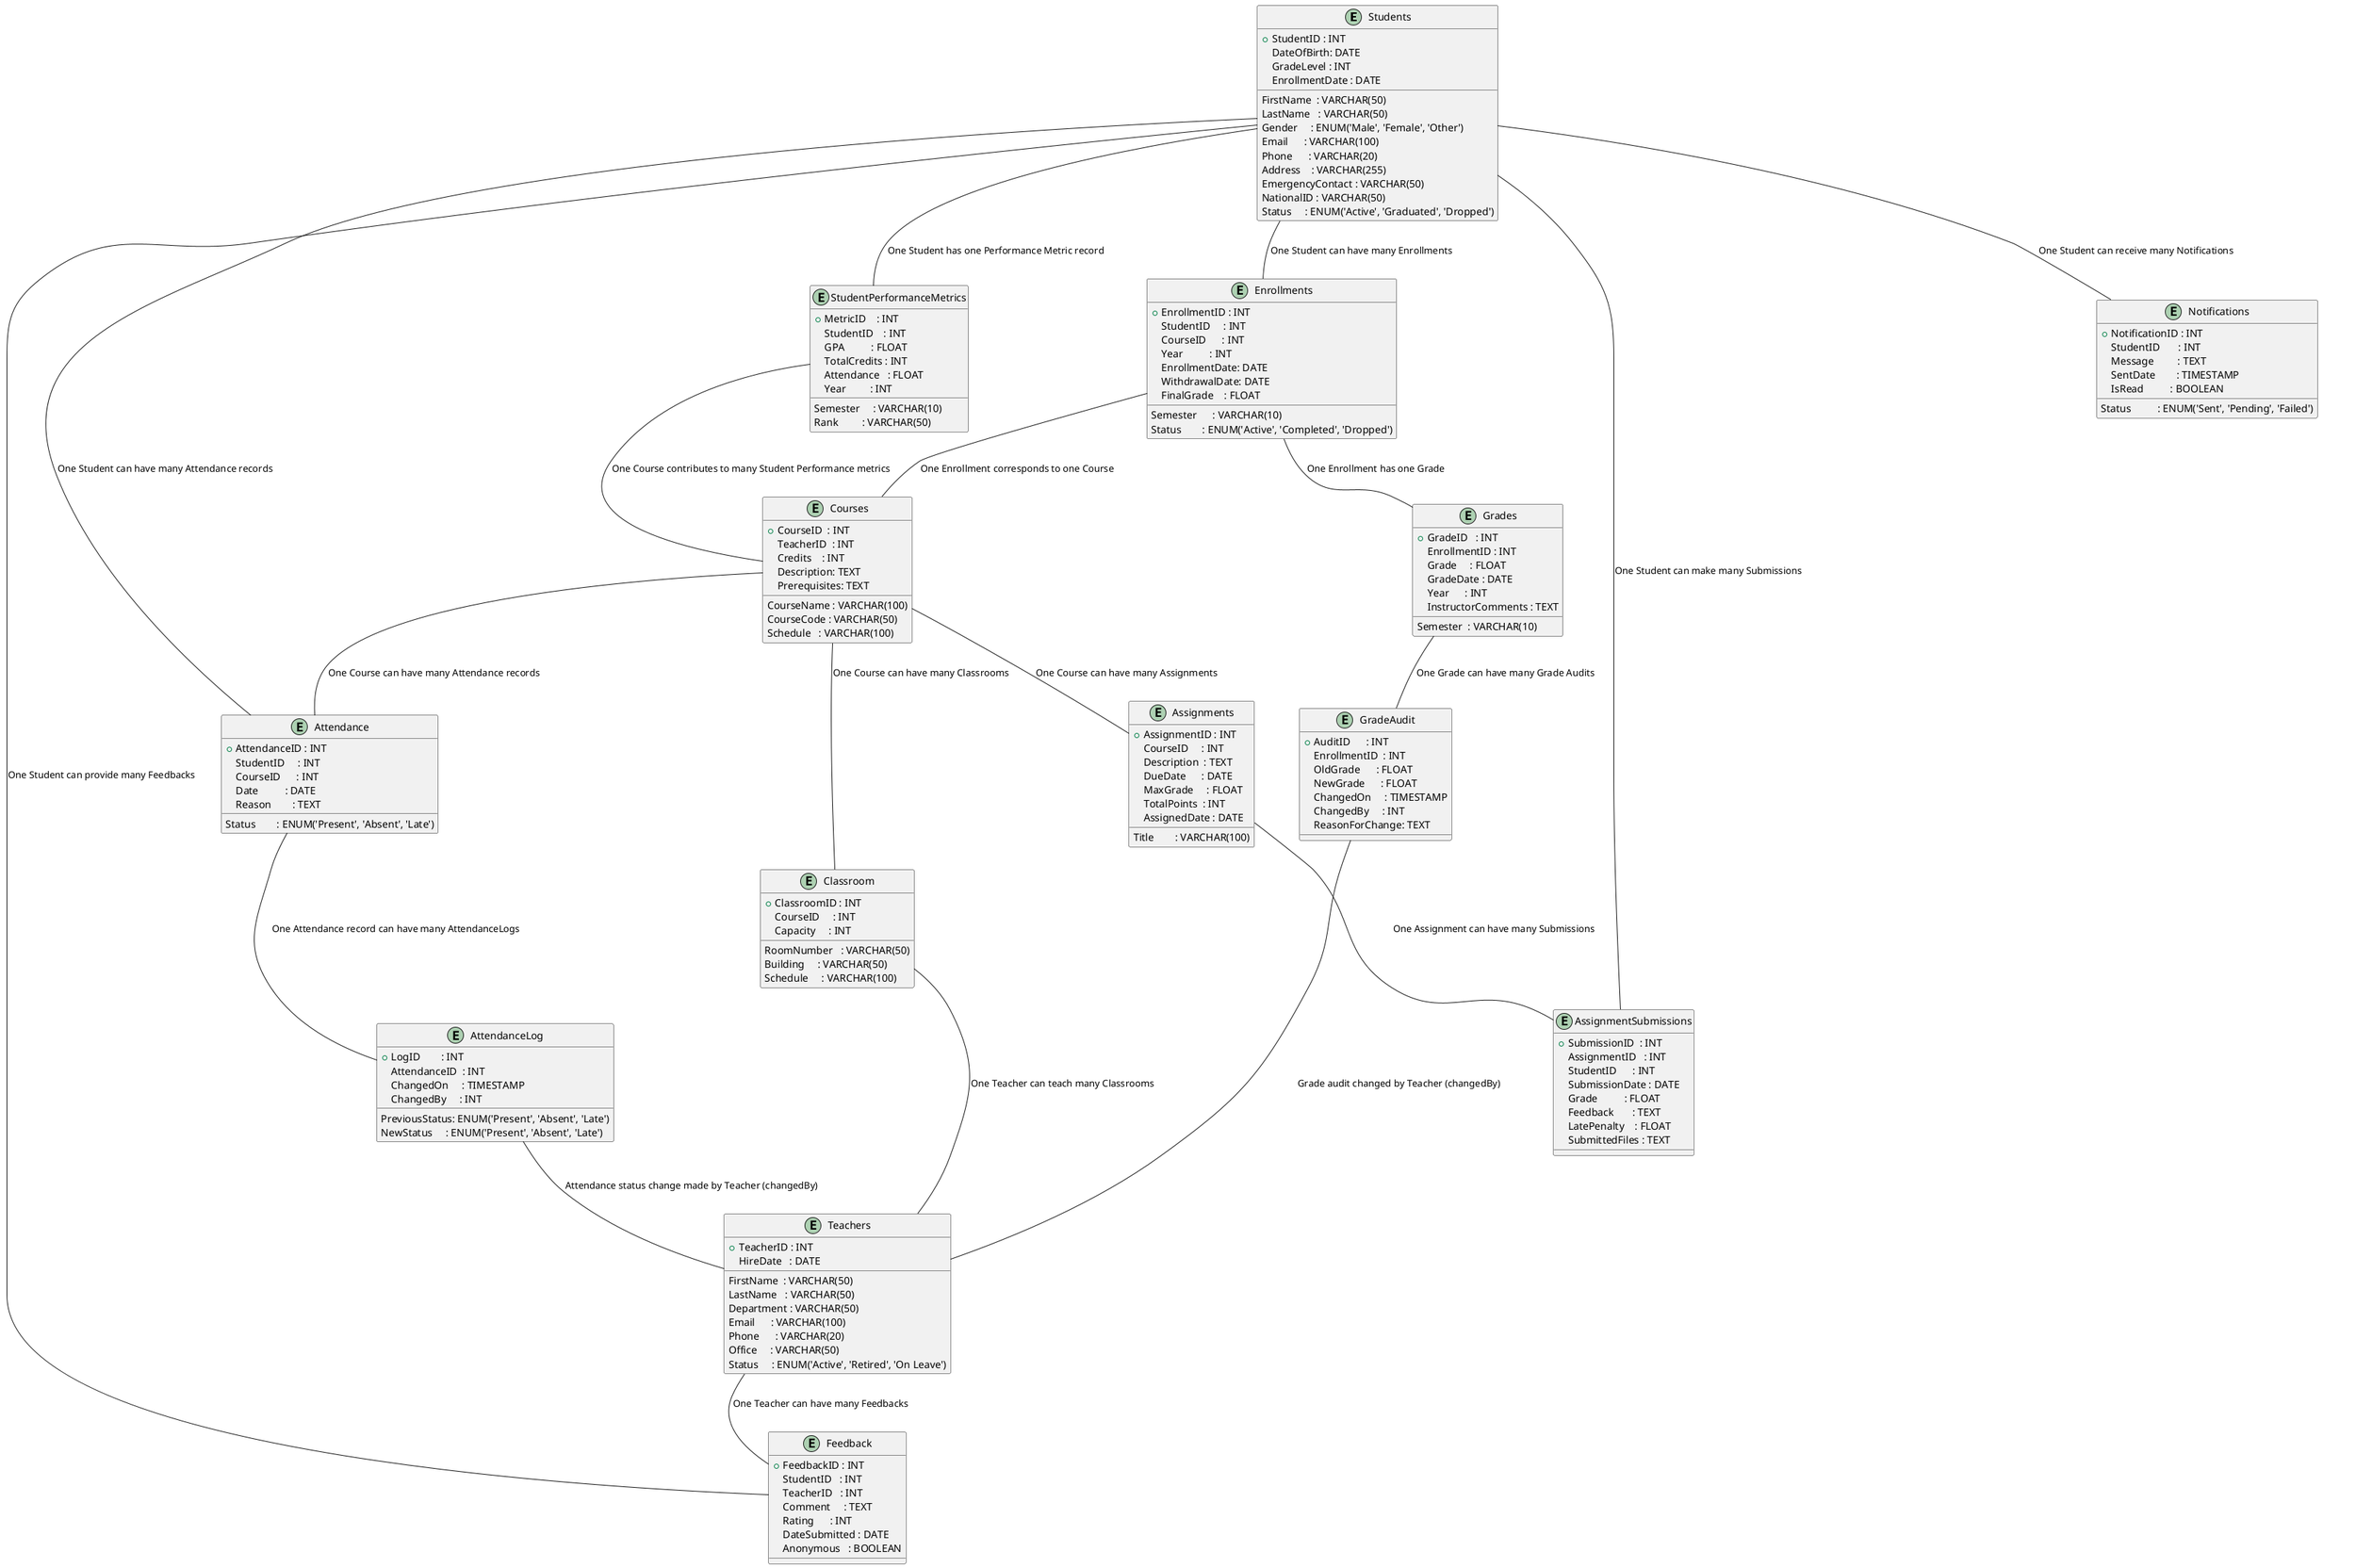 @startuml Student-Progress-Dashboard

' Table: Students
entity "Students" as students {
  +StudentID : INT
  FirstName  : VARCHAR(50)
  LastName   : VARCHAR(50)
  DateOfBirth: DATE
  Gender     : ENUM('Male', 'Female', 'Other')
  GradeLevel : INT
  EnrollmentDate : DATE
  Email      : VARCHAR(100)
  Phone      : VARCHAR(20)
  Address    : VARCHAR(255)
  EmergencyContact : VARCHAR(50)
  NationalID : VARCHAR(50)
  Status     : ENUM('Active', 'Graduated', 'Dropped')
}

' Table: Teachers
entity "Teachers" as teachers {
  +TeacherID : INT
  FirstName  : VARCHAR(50)
  LastName   : VARCHAR(50)
  Department : VARCHAR(50)
  Email      : VARCHAR(100)
  Phone      : VARCHAR(20)
  Office     : VARCHAR(50)
  HireDate   : DATE
  Status     : ENUM('Active', 'Retired', 'On Leave')
}

' Table: Courses
entity "Courses" as courses {
  +CourseID  : INT
  CourseName : VARCHAR(100)
  TeacherID  : INT
  CourseCode : VARCHAR(50)
  Credits    : INT
  Description: TEXT
  Schedule   : VARCHAR(100)
  Prerequisites: TEXT
}

' Table: Enrollments
entity "Enrollments" as enrollments {
  +EnrollmentID : INT
  StudentID     : INT
  CourseID      : INT
  Semester      : VARCHAR(10)
  Year          : INT
  EnrollmentDate: DATE
  Status        : ENUM('Active', 'Completed', 'Dropped')
  WithdrawalDate: DATE
  FinalGrade    : FLOAT
}

' Table: Grades
entity "Grades" as grades {
  +GradeID   : INT
  EnrollmentID : INT
  Grade     : FLOAT
  GradeDate : DATE
  Semester  : VARCHAR(10)
  Year      : INT
  InstructorComments : TEXT
}

' Table: Attendance
entity "Attendance" as attendance {
  +AttendanceID : INT
  StudentID     : INT
  CourseID      : INT
  Date          : DATE
  Status        : ENUM('Present', 'Absent', 'Late')
  Reason        : TEXT
}

' Table: Feedback
entity "Feedback" as feedback {
  +FeedbackID : INT
  StudentID   : INT
  TeacherID   : INT
  Comment     : TEXT
  Rating      : INT
  DateSubmitted : DATE
  Anonymous   : BOOLEAN
}

' Table: GradeAudit (for tracking grade changes)
entity "GradeAudit" as gradeaudit {
  +AuditID      : INT
  EnrollmentID  : INT
  OldGrade      : FLOAT
  NewGrade      : FLOAT
  ChangedOn     : TIMESTAMP
  ChangedBy     : INT
  ReasonForChange: TEXT
}

' Table: AttendanceLog (tracking status changes)
entity "AttendanceLog" as attendancelog {
  +LogID        : INT
  AttendanceID  : INT
  PreviousStatus: ENUM('Present', 'Absent', 'Late')
  NewStatus     : ENUM('Present', 'Absent', 'Late')
  ChangedOn     : TIMESTAMP
  ChangedBy     : INT
}

' Table: Assignments
entity "Assignments" as assignments {
  +AssignmentID : INT
  CourseID     : INT
  Title        : VARCHAR(100)
  Description  : TEXT
  DueDate      : DATE
  MaxGrade     : FLOAT
  TotalPoints  : INT
  AssignedDate : DATE
}

' Table: AssignmentSubmissions
entity "AssignmentSubmissions" as assignmentsubmissions {
  +SubmissionID  : INT
  AssignmentID   : INT
  StudentID      : INT
  SubmissionDate : DATE
  Grade          : FLOAT
  Feedback       : TEXT
  LatePenalty    : FLOAT
  SubmittedFiles : TEXT
}

' Table: Classroom (Physical or virtual class locations)
entity "Classroom" as classroom {
  +ClassroomID : INT
  CourseID     : INT
  RoomNumber   : VARCHAR(50)
  Building     : VARCHAR(50)
  Schedule     : VARCHAR(100)
  Capacity     : INT
}

' Table: StudentPerformanceMetrics
entity "StudentPerformanceMetrics" as studentperformance {
  +MetricID    : INT
  StudentID    : INT
  GPA          : FLOAT
  TotalCredits : INT
  Attendance   : FLOAT
  Semester     : VARCHAR(10)
  Year         : INT
  Rank         : VARCHAR(50)
}

' Table: Notifications
entity "Notifications" as notifications {
  +NotificationID : INT
  StudentID       : INT
  Message         : TEXT
  SentDate        : TIMESTAMP
  Status          : ENUM('Sent', 'Pending', 'Failed')
  IsRead          : BOOLEAN
}

' Relationships
students -- enrollments : "One Student can have many Enrollments"
enrollments -- courses : "One Enrollment corresponds to one Course"
enrollments -- grades : "One Enrollment has one Grade"
students -- attendance : "One Student can have many Attendance records"
courses -- attendance : "One Course can have many Attendance records"
students -- feedback : "One Student can provide many Feedbacks"
teachers -- feedback : "One Teacher can have many Feedbacks"

' Grade Audits (Tracking grade changes)
grades -- gradeaudit : "One Grade can have many Grade Audits"
gradeaudit -- teachers : "Grade audit changed by Teacher (changedBy)"

' Attendance Log (Tracking attendance status changes)
attendance -- attendancelog : "One Attendance record can have many AttendanceLogs"
attendancelog -- teachers : "Attendance status change made by Teacher (changedBy)"

' Assignments and Submissions
courses -- assignments : "One Course can have many Assignments"
assignments -- assignmentsubmissions : "One Assignment can have many Submissions"
students -- assignmentsubmissions : "One Student can make many Submissions"

' Classroom Locations
courses -- classroom : "One Course can have many Classrooms"
classroom -- teachers : "One Teacher can teach many Classrooms"

' Performance Metrics
students -- studentperformance : "One Student has one Performance Metric record"
studentperformance -- courses : "One Course contributes to many Student Performance metrics"

' Notifications
students -- notifications : "One Student can receive many Notifications"

' Indexes
students -[hidden]-> enrollments : "Foreign Key (StudentID)"
courses -[hidden]-> enrollments : "Foreign Key (CourseID)"
grades -[hidden]-> enrollments : "Foreign Key (EnrollmentID)"
attendance -[hidden]-> students : "Foreign Key (StudentID)"
attendance -[hidden]-> courses : "Foreign Key (CourseID)"
feedback -[hidden]-> students : "Foreign Key (StudentID)"
feedback -[hidden]-> teachers : "Foreign Key (TeacherID)"
gradeaudit -[hidden]-> enrollments : "Foreign Key (EnrollmentID)"
attendancelog -[hidden]-> attendance : "Foreign Key (AttendanceID)"
attendancelog -[hidden]-> teachers : "Foreign Key (ChangedBy)"
assignments -[hidden]-> courses : "Foreign Key (CourseID)"
assignmentsubmissions -[hidden]-> assignments : "Foreign Key (AssignmentID)"
assignmentsubmissions -[hidden]-> students : "Foreign Key (StudentID)"
classroom -[hidden]-> courses : "Foreign Key (CourseID)"
classroom -[hidden]-> teachers : "Foreign Key (TeacherID)"
studentperformance -[hidden]-> students : "Foreign Key (StudentID)"
notifications -[hidden]-> students : "Foreign Key (StudentID)"

@enduml
